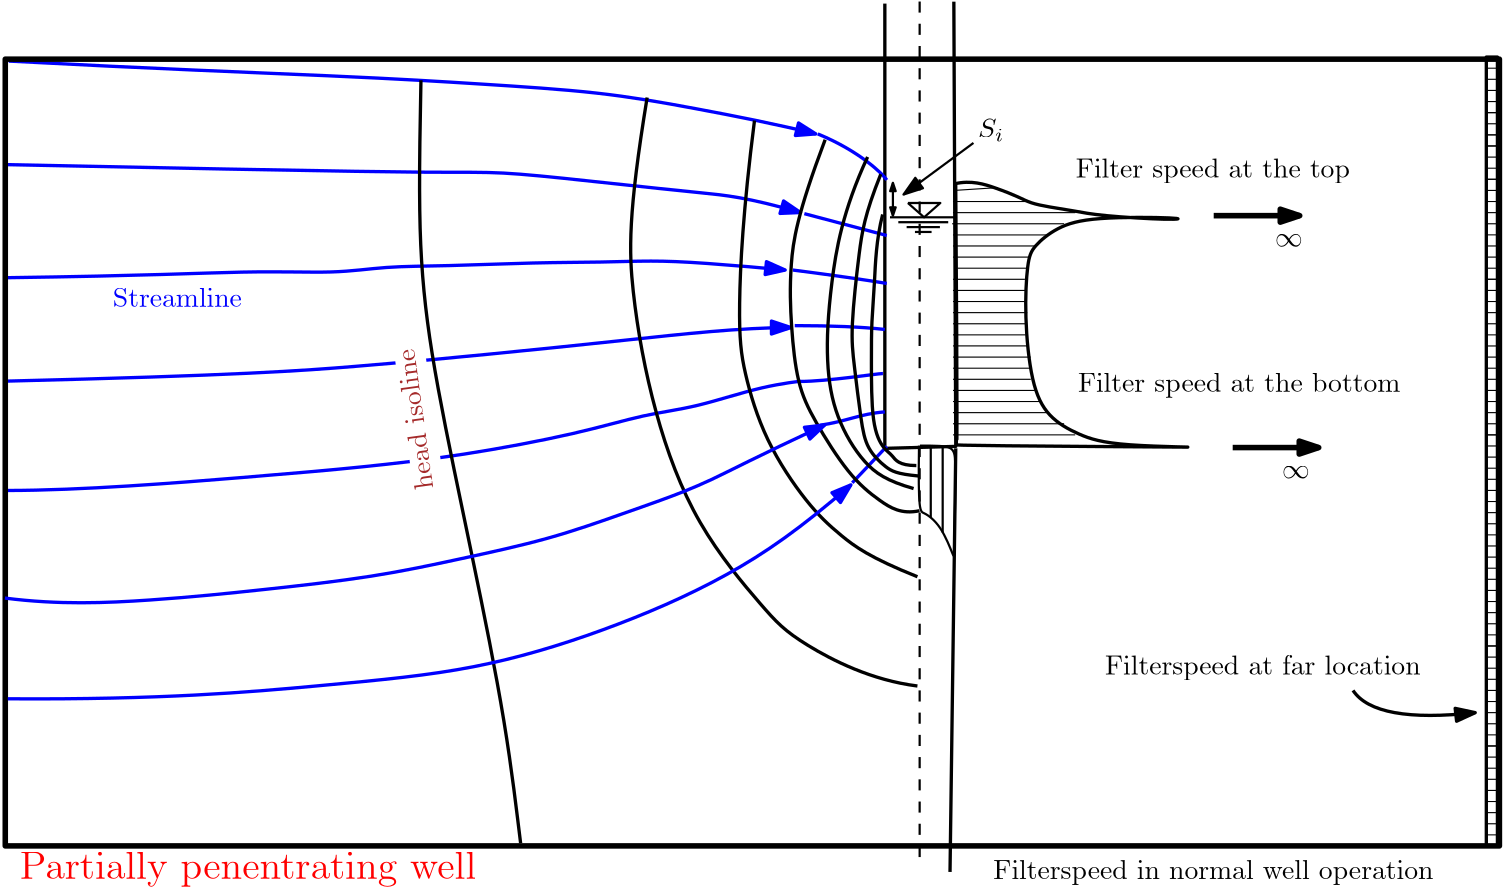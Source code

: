 <?xml version="1.0"?>
<!DOCTYPE ipe SYSTEM "ipe.dtd">
<ipe version="70218" creator="Ipe 7.2.21">
<info created="D:20201211174408" modified="D:20201217165121"/>
<ipestyle name="basic">
<symbol name="arrow/arc(spx)">
<path stroke="sym-stroke" fill="sym-stroke" pen="sym-pen">
0 0 m
-1 0.333 l
-1 -0.333 l
h
</path>
</symbol>
<symbol name="arrow/farc(spx)">
<path stroke="sym-stroke" fill="white" pen="sym-pen">
0 0 m
-1 0.333 l
-1 -0.333 l
h
</path>
</symbol>
<symbol name="arrow/ptarc(spx)">
<path stroke="sym-stroke" fill="sym-stroke" pen="sym-pen">
0 0 m
-1 0.333 l
-0.8 0 l
-1 -0.333 l
h
</path>
</symbol>
<symbol name="arrow/fptarc(spx)">
<path stroke="sym-stroke" fill="white" pen="sym-pen">
0 0 m
-1 0.333 l
-0.8 0 l
-1 -0.333 l
h
</path>
</symbol>
<symbol name="mark/circle(sx)" transformations="translations">
<path fill="sym-stroke">
0.6 0 0 0.6 0 0 e
0.4 0 0 0.4 0 0 e
</path>
</symbol>
<symbol name="mark/disk(sx)" transformations="translations">
<path fill="sym-stroke">
0.6 0 0 0.6 0 0 e
</path>
</symbol>
<symbol name="mark/fdisk(sfx)" transformations="translations">
<group>
<path fill="sym-fill">
0.5 0 0 0.5 0 0 e
</path>
<path fill="sym-stroke" fillrule="eofill">
0.6 0 0 0.6 0 0 e
0.4 0 0 0.4 0 0 e
</path>
</group>
</symbol>
<symbol name="mark/box(sx)" transformations="translations">
<path fill="sym-stroke" fillrule="eofill">
-0.6 -0.6 m
0.6 -0.6 l
0.6 0.6 l
-0.6 0.6 l
h
-0.4 -0.4 m
0.4 -0.4 l
0.4 0.4 l
-0.4 0.4 l
h
</path>
</symbol>
<symbol name="mark/square(sx)" transformations="translations">
<path fill="sym-stroke">
-0.6 -0.6 m
0.6 -0.6 l
0.6 0.6 l
-0.6 0.6 l
h
</path>
</symbol>
<symbol name="mark/fsquare(sfx)" transformations="translations">
<group>
<path fill="sym-fill">
-0.5 -0.5 m
0.5 -0.5 l
0.5 0.5 l
-0.5 0.5 l
h
</path>
<path fill="sym-stroke" fillrule="eofill">
-0.6 -0.6 m
0.6 -0.6 l
0.6 0.6 l
-0.6 0.6 l
h
-0.4 -0.4 m
0.4 -0.4 l
0.4 0.4 l
-0.4 0.4 l
h
</path>
</group>
</symbol>
<symbol name="mark/cross(sx)" transformations="translations">
<group>
<path fill="sym-stroke">
-0.43 -0.57 m
0.57 0.43 l
0.43 0.57 l
-0.57 -0.43 l
h
</path>
<path fill="sym-stroke">
-0.43 0.57 m
0.57 -0.43 l
0.43 -0.57 l
-0.57 0.43 l
h
</path>
</group>
</symbol>
<symbol name="arrow/fnormal(spx)">
<path stroke="sym-stroke" fill="white" pen="sym-pen">
0 0 m
-1 0.333 l
-1 -0.333 l
h
</path>
</symbol>
<symbol name="arrow/pointed(spx)">
<path stroke="sym-stroke" fill="sym-stroke" pen="sym-pen">
0 0 m
-1 0.333 l
-0.8 0 l
-1 -0.333 l
h
</path>
</symbol>
<symbol name="arrow/fpointed(spx)">
<path stroke="sym-stroke" fill="white" pen="sym-pen">
0 0 m
-1 0.333 l
-0.8 0 l
-1 -0.333 l
h
</path>
</symbol>
<symbol name="arrow/linear(spx)">
<path stroke="sym-stroke" pen="sym-pen">
-1 0.333 m
0 0 l
-1 -0.333 l
</path>
</symbol>
<symbol name="arrow/fdouble(spx)">
<path stroke="sym-stroke" fill="white" pen="sym-pen">
0 0 m
-1 0.333 l
-1 -0.333 l
h
-1 0 m
-2 0.333 l
-2 -0.333 l
h
</path>
</symbol>
<symbol name="arrow/double(spx)">
<path stroke="sym-stroke" fill="sym-stroke" pen="sym-pen">
0 0 m
-1 0.333 l
-1 -0.333 l
h
-1 0 m
-2 0.333 l
-2 -0.333 l
h
</path>
</symbol>
<pen name="heavier" value="0.8"/>
<pen name="fat" value="1.2"/>
<pen name="ultrafat" value="2"/>
<symbolsize name="large" value="5"/>
<symbolsize name="small" value="2"/>
<symbolsize name="tiny" value="1.1"/>
<arrowsize name="large" value="10"/>
<arrowsize name="small" value="5"/>
<arrowsize name="tiny" value="3"/>
<color name="red" value="1 0 0"/>
<color name="blue" value="0 0 1"/>
<color name="green" value="0 1 0"/>
<color name="yellow" value="1 1 0"/>
<color name="orange" value="1 0.647 0"/>
<color name="gold" value="1 0.843 0"/>
<color name="purple" value="0.627 0.125 0.941"/>
<color name="gray" value="0.745"/>
<color name="brown" value="0.647 0.165 0.165"/>
<color name="navy" value="0 0 0.502"/>
<color name="pink" value="1 0.753 0.796"/>
<color name="seagreen" value="0.18 0.545 0.341"/>
<color name="turquoise" value="0.251 0.878 0.816"/>
<color name="violet" value="0.933 0.51 0.933"/>
<color name="darkblue" value="0 0 0.545"/>
<color name="darkcyan" value="0 0.545 0.545"/>
<color name="darkgray" value="0.663"/>
<color name="darkgreen" value="0 0.392 0"/>
<color name="darkmagenta" value="0.545 0 0.545"/>
<color name="darkorange" value="1 0.549 0"/>
<color name="darkred" value="0.545 0 0"/>
<color name="lightblue" value="0.678 0.847 0.902"/>
<color name="lightcyan" value="0.878 1 1"/>
<color name="lightgray" value="0.827"/>
<color name="lightgreen" value="0.565 0.933 0.565"/>
<color name="lightyellow" value="1 1 0.878"/>
<dashstyle name="dotted" value="[1 3] 0"/>
<dashstyle name="dashed" value="[4] 0"/>
<dashstyle name="dash dotted" value="[4 2 1 2] 0"/>
<dashstyle name="dash dot dotted" value="[4 2 1 2 1 2] 0"/>
<textsize name="large" value="\large"/>
<textsize name="Large" value="\Large"/>
<textsize name="LARGE" value="\LARGE"/>
<textsize name="huge" value="\huge"/>
<textsize name="Huge" value="\Huge"/>
<textsize name="small" value="\small"/>
<textsize name="footnote" value="\footnotesize"/>
<textsize name="tiny" value="\tiny"/>
<textstyle name="center" begin="\begin{center}" end="\end{center}"/>
<textstyle name="itemize" begin="\begin{itemize}" end="\end{itemize}"/>
<textstyle name="item" begin="\begin{itemize}\item{}" end="\end{itemize}"/>
<gridsize name="4 pts" value="4"/>
<gridsize name="8 pts (~3 mm)" value="8"/>
<gridsize name="16 pts (~6 mm)" value="16"/>
<gridsize name="32 pts (~12 mm)" value="32"/>
<gridsize name="10 pts (~3.5 mm)" value="10"/>
<gridsize name="20 pts (~7 mm)" value="20"/>
<gridsize name="14 pts (~5 mm)" value="14"/>
<gridsize name="28 pts (~10 mm)" value="28"/>
<gridsize name="56 pts (~20 mm)" value="56"/>
<anglesize name="90 deg" value="90"/>
<anglesize name="60 deg" value="60"/>
<anglesize name="45 deg" value="45"/>
<anglesize name="30 deg" value="30"/>
<anglesize name="22.5 deg" value="22.5"/>
<opacity name="10%" value="0.1"/>
<opacity name="30%" value="0.3"/>
<opacity name="50%" value="0.5"/>
<opacity name="75%" value="0.75"/>
<tiling name="falling" angle="-60" step="4" width="1"/>
<tiling name="rising" angle="30" step="4" width="1"/>
</ipestyle>
<page>
<layer name="alpha"/>
<view layers="alpha" active="alpha"/>
<path layer="alpha" matrix="1 0 0 1.02056 0 -15.6918" stroke="black" pen="fat">
355.468 763.259 m
355.468 605.918 l
</path>
<path stroke="black" pen="fat">
380.311 763.949 m
381.001 603.848 l
356.158 603.158 l
</path>
<path stroke="black" dash="dashed" pen="heavier">
368 764 m
368 452 l
</path>
<path stroke="black" pen="fat">
378.931 450.647 m
381.001 603.158 l
</path>
<path stroke="blue" pen="fat" arrow="normal/normal">
40.0956 742.556 m
91.8525 739.796
166.382 737.036
210.548 734.275
253.334 731.515
285.078 725.994
316.823 719.783
330.624 716.333 c
</path>
<path stroke="blue" pen="fat">
331.315 716.333 m
346.497 710.122
354.778 701.841
356.158 699.771 c
</path>
<path stroke="blue" pen="fat" arrow="normal/normal">
38.7154 705.291 m
171.213 702.531
205.718 702.531
220.21 702.531
258.165 698.391
290.599 694.94
305.781 693.56
325.104 688.039 c
</path>
<path matrix="1 0 0 0.877859 0 83.0265" stroke="blue" pen="fat">
326.484 688.729 m
356.158 679.758 l
</path>
<path stroke="blue" pen="fat" arrow="normal/normal">
39.4055 664.576 m
89.7823 665.266
129.118 667.336
158.101 665.956
175.354 668.717
196.747 668.717
230.561 670.097
254.024 670.097
271.276 670.787
288.529 670.097
312.682 668.026
319.583 667.336 c
</path>
<path stroke="blue" pen="fat">
322.343 667.336 m
343.736 664.576
356.158 662.506 c
</path>
<path stroke="blue" pen="fat" arrow="normal/normal">
38.0253 627.311 m
122.907 629.381
169.143 632.832
212.619 636.972
260.235 641.803
303.711 646.634
321.653 646.634 c
</path>
<path stroke="blue" pen="fat">
323.033 647.324 m
343.046 647.324
355.468 645.944 c
</path>
<path stroke="blue" pen="fat">
39.4055 587.976 m
66.3191 587.976
135.328 593.497
166.382 596.257
202.957 600.397
246.433 608.679
269.206 615.579
287.149 617.65
311.992 625.931
325.104 627.311
325.104 627.311 c
</path>
<path matrix="1.03199 0 0 1.37506 -11.3486 -236.312" stroke="blue" pen="fat">
325.794 628.001 m
335.455 628.001
352.707 630.071
354.778 630.071 c
</path>
<path stroke="blue" pen="fat">
332.005 611.439 m
341.666 612.819
346.497 615.579
355.468 616.27 c
</path>
<path stroke="blue" pen="fat">
343.736 590.736 m
356.158 603.848 l
</path>
<path stroke="black" pen="fat">
188.465 735.656 m
187.775 701.841
187.775 669.407
193.296 628.691
207.098 563.823
219.52 502.404
222.97 472.04
224.35 460.999 c
</path>
<path stroke="black" pen="fat">
269.896 729.445 m
262.995 687.349
263.685 660.435
271.967 615.579
287.149 574.864
313.372 543.81
322.343 534.149
350.637 519.657
367.199 517.586 c
</path>
<path stroke="black" pen="fat">
308.541 721.164 m
304.401 688.729
302.331 648.014
304.401 631.452
311.992 605.918
327.864 582.455
338.906 572.104
349.947 563.823
367.199 556.922 c
</path>
<path matrix="1.0474 0 0 0.997828 -15.2138 1.55173" stroke="black" pen="fat">
365.819 580.385 m
359.608 579.005
352.017 583.835
341.666 592.806
329.244 613.509
323.724 625.931
321.653 646.634
320.963 668.026
323.724 687.349
333.385 714.263 c
</path>
<path stroke="black" pen="fat">
349.257 708.052 m
340.286 688.729
335.455 660.435
334.075 633.522
337.525 614.199
347.877 596.947
356.158 591.426
365.819 588.666 c
</path>
<path matrix="0.93379 0 0 1.00268 22.7129 -1.88405" stroke="black" pen="fat">
354.778 701.841 m
348.567 687.349
346.497 674.927
343.046 645.253
344.426 634.212
347.187 612.819
349.257 603.158
356.848 596.257
360.988 594.187
369.27 593.497 c
</path>
<path matrix="0.836981 0 0 1 57.1603 0" stroke="black" pen="fat">
355.468 687.349 m
352.707 678.378
352.017 661.126
350.637 648.704
350.637 636.282
350.637 610.749
356.158 602.468
359.608 601.088
362.369 596.947
369.96 596.947 c
</path>
<path stroke="black" pen="fat">
380.636 698.387 m
386.55 699.778
396.29 696.648
403.943 693.517
407.769 691.43
414.378 690.038
423.77 688.647
432.118 686.908
459.947 685.169
464.469 686.212
429.336 686.56
417.161 682.734
408.812 675.777
406.725 670.907
405.682 651.079
408.117 626.034
414.03 614.207
425.161 607.946
437.684 603.771
487.775 603.423
382.376 604.119
380.984 604.467
381.68 604.467
380.984 698.387 c
</path>
<path fill="blue">
380 696 m
396 696 l
</path>
<path fill="blue">
380 692 m
404 692 l
</path>
<path fill="blue">
380 688 m
416 688 l
</path>
<path fill="blue">
380 684 m
420 684 l
</path>
<path fill="blue">
380 680 m
412 680 l
</path>
<path fill="blue">
380 676 m
408 676 l
</path>
<path fill="blue">
380 672 m
408 672 l
</path>
<path fill="blue">
380 668 m
408 668 l
408 668 l
</path>
<path fill="blue">
408 668 m
380 668 l
380 668 l
</path>
<path fill="blue">
404 664 m
380 664 l
</path>
<path fill="blue">
408 660 m
380 660 l
</path>
<path fill="blue">
404 656 m
380 656 l
</path>
<path fill="blue">
408 652 m
380 652 l
</path>
<path fill="blue">
404 648 m
380 648 l
</path>
<path fill="blue">
380 644 m
408 644 l
</path>
<path fill="blue">
380 640 m
408 640 l
408 640 l
</path>
<path fill="blue">
380 636 m
408 636 l
</path>
<path fill="blue">
380 632 m
408 632 l
408 632 l
</path>
<path fill="blue">
380 628 m
408 628 l
</path>
<path fill="blue">
380 624 m
408 624 l
408 624 l
</path>
<path fill="blue">
408 624 m
380 624 l
</path>
<path fill="blue">
380 620 m
412 620 l
412 620 l
</path>
<path fill="blue">
380 616 m
412 616 l
</path>
<path fill="blue">
380 612 m
420 612 l
420 612 l
</path>
<path fill="blue">
380 608 m
424 608 l
</path>
<path fill="blue">
380 604 m
440 604 l
</path>
<group matrix="1 0 0 1 173.926 -124.531">
<path matrix="0.729687 0 0 0.643577 49.7376 290.841" stroke="black" pen="heavier">
192 816 m
200 808 l
208 816 l
192 816 l
</path>
<path matrix="0.748475 0 0 0.440171 45.6794 455.193" stroke="black" pen="heavier">
184 808 m
216 808 l
</path>
<path matrix="0.748475 0 0 0.440171 45.6794 455.193" stroke="black" pen="heavier">
188 804 m
212 804 l
212 804 l
</path>
<path matrix="0.748475 0 0 0.440171 45.6794 455.193" stroke="black" pen="heavier">
192 800 m
208 800 l
</path>
<path matrix="0.748475 0 0 0.440171 45.6794 455.193" stroke="black" pen="heavier">
196 796 m
204 796 l
204 796 l
</path>
</group>
<path stroke="black" pen="heavier" arrow="normal/tiny" rarrow="normal/tiny">
358.374 698.735 m
358.374 686.908 l
</path>
<text matrix="1 0 0 1 -19.6012 -134.696" transformations="translations" pos="97.1376 788.828" stroke="blue" type="label" width="46.52" height="6.918" depth="0" valign="baseline">Streamline</text>
<text matrix="1 0 0 1 27.1402 -67.8504" transformations="translations" pos="361.852 782.915" stroke="black" type="label" width="9.426" height="6.812" depth="1.49" valign="baseline" style="math">S_i</text>
<text matrix="1 0 0 1 -21.109 -78.4049" transformations="translations" pos="445.337 779.088" stroke="black" type="label" width="98.741" height="6.926" depth="1.93" valign="baseline">Filter speed at the top</text>
<text matrix="1 0 0 1 23.1194 -174.401" transformations="translations" pos="401.855 797.872" stroke="black" type="label" width="116.176" height="6.926" depth="1.93" valign="baseline">Filter speed at the bottom</text>
<text matrix="1 0 0 1 130.97 -278.92" transformations="translations" pos="303.761 800.655" stroke="black" type="label" width="113.713" height="6.926" depth="1.93" valign="baseline">Filterspeed at far location</text>
<path stroke="black" pen="heavier">
367.766 604.119 m
367.418 580.117
368.81 580.813
375.767 575.595
380.636 563.073
380.289 564.464
381.332 604.119
379.941 604.119
368.114 604.119 c
</path>
<path matrix="2.11077 0 0 1.07202 -413.207 -43.4995" stroke="black" pen="heavier">
372 604 m
372 580 l
</path>
<path matrix="-0.14129 0 0 1.09585 429.415 -58.4048" stroke="black" pen="heavier">
376 604 m
376 576 l
</path>
<path stroke="black" pen="ultrafat" arrow="normal/normal">
473.861 686.908 m
504.819 686.908 l
</path>
<path matrix="1 0 0 1 6.83549 -83.4846" stroke="black" pen="ultrafat" arrow="normal/normal">
473.861 686.908 m
504.819 686.908 l
</path>
<text matrix="1 0 0 1 425.196 -89.462" transformations="translations" pos="70.7009 765.174" stroke="black" type="label" width="9.963" height="4.289" depth="0" valign="baseline" style="math">\infty</text>
<text matrix="1 0 0 1 -61.8192 47.244" transformations="translations" pos="105.834 400.974" stroke="red" type="label" width="164.466" height="9.962" depth="2.79" valign="baseline" size="Large">Partially penentrating well</text>
<text matrix="1 0 0 1 100.519 62.8244" transformations="translations" pos="294.021 385.321" stroke="black" type="label" width="158.572" height="6.926" depth="1.93" valign="baseline">Filterspeed in normal well operation</text>
<path matrix="1.05962 0 0 1.00268 -2.31477 -1.99524" stroke="black" pen="ultrafat">
38.8222 743.249 m
38.8222 460.79 l
546.444 460.79 l
546.444 743.249 l
h
</path>
<path matrix="1.00908 0 0 1 -0.494953 2.51298" stroke="blue" pen="fat" arrow="normal/normal">
38.8222 546.734 m
57.9209 544.221
92.5999 545.729
131.3 549.75
171.005 554.273
201.161 560.807
233.327 567.843
259.964 577.392
271.524 581.413
290.12 588.45
305.7 596.994
331.333 609.056 c
</path>
<path stroke="black">
380.587 696.005 m
396.168 697.01 l
</path>
<path matrix="1.1157 0 0 -0.854436 -43.9658 1283.27" stroke="black">
380 692 m
404 692 l
</path>
<path stroke="black">
380 688 m
420 688 l
424 688 l
</path>
<path matrix="1.11984 0 0 -1.85218 -50.3329 1950.89" stroke="black">
384 684 m
420 684 l
</path>
<path matrix="0.955883 0 0 -13.9075 16.7644 10137.07" stroke="black">
380 680 m
416 680 l
</path>
<path stroke="black">
380 672 m
408 672 l
</path>
<path matrix="0.928573 0 0 1 27.1424 0" stroke="black">
380 676 m
412 676 l
</path>
<path matrix="1.05483 0 0 -0.559164 -23.4341 1041.52" stroke="black">
384 668 m
408 668 l
</path>
<path matrix="0.925001 0 0 1 28.4994 0" stroke="black">
380 664 m
408 664 l
</path>
<path matrix="0.93671 0 0 1 24.0502 0" stroke="black">
380 660 m
408 660 l
</path>
<path matrix="0.93671 0 0 1 24.0502 0" stroke="black">
380 656 m
408 656 l
</path>
<path matrix="0.95484 0 0 0.458684 17.1609 352.938" stroke="black">
380 652 m
408 652 l
</path>
<path matrix="0.949368 0 0 0.36635 19.2401 410.605" stroke="black">
380 648 m
408 648 l
</path>
<path matrix="0.934395 0 0 1 24.93 0" stroke="black">
380 644 m
408 644 l
</path>
<path matrix="0.955976 0 0 -24.1387 16.7292 16088.8" stroke="black">
380 640 m
408 640 l
</path>
<path stroke="black">
380 636 m
408 636 l
</path>
<path stroke="black">
380 632 m
408 632 l
408 632 l
</path>
<path stroke="black">
380 628 m
408 628 l
</path>
<path matrix="0.92083 0 0 -2.19403 30.0846 1993.07" stroke="black">
380 624 m
412 624 l
412 624 l
</path>
<path stroke="black">
380 620 m
412 620 l
</path>
<path matrix="1.05149 0 0 1 -19.5673 0" stroke="black">
380 616 m
412 616 l
</path>
<path stroke="black">
380 612 m
420 612 l
</path>
<path stroke="black">
380 608 m
424 608 l
</path>
<text matrix="1 0 0 1 427.709 -172.893" transformations="translations" pos="70.7009 765.174" stroke="black" type="label" width="9.963" height="4.289" depth="0" valign="baseline" style="math">\infty</text>
<path matrix="0.87931 0 0 0.972973 46.7518 19.2728" stroke="black" fill="white" pen="heavier" rarrow="normal/normal">
358.724 693.995 m
387.372 713.093 l
</path>
<path matrix="1.03892 0 0 0.985646 -0.0266469 18.5138" stroke="blue" pen="fat" arrow="normal/normal">
38.2718 501.669 m
91.8704 501.291
152.263 506.953
200.2 511.86
244.362 525.826
288.524 545.831
313.059 563.949
330.422 579.802 c
</path>
<path matrix="-0.0940743 0.651402 -0.446628 -0.0579944 551.334 545.245" fill="white">
133.059 789.488 m
133.059 764.861 l
220.008 764.861 l
220.008 789.488 l
h
</path>
<text matrix="-0.135674 0.990753 -0.990753 -0.135674 991.141 487.038" pos="209.146 777.001" stroke="brown" type="label" width="50.976" height="6.918" depth="0" valign="baseline">head isoline</text>
<path stroke="black" pen="fat">
576 744 m
576 460 l
572 460 l
572 744 l
h
</path>
<path stroke="black">
572 740 m
576 740 l
</path>
<path stroke="black">
572 736 m
576 736 l
</path>
<path stroke="black">
572 732 m
576 732 l
</path>
<path stroke="black">
572 728 m
576 728 l
</path>
<path stroke="black">
572 724 m
576 724 l
</path>
<path matrix="1 0 0 1 0 -12" stroke="black">
572 740 m
576 740 l
</path>
<path matrix="1 0 0 1 0 -12" stroke="black">
572 736 m
576 736 l
</path>
<path matrix="1 0 0 1 0 -12" stroke="black">
572 732 m
576 732 l
</path>
<path matrix="1 0 0 1 0 -12" stroke="black">
572 728 m
576 728 l
</path>
<path matrix="1 0 0 1 0 -12" stroke="black">
572 724 m
576 724 l
</path>
<path matrix="1 0 0 1 0 -24" stroke="black">
572 740 m
576 740 l
</path>
<path matrix="1 0 0 1 0 -24" stroke="black">
572 736 m
576 736 l
</path>
<path matrix="1 0 0 1 0 -24" stroke="black">
572 732 m
576 732 l
</path>
<path matrix="1 0 0 1 0 -24" stroke="black">
572 728 m
576 728 l
</path>
<path matrix="1 0 0 1 0 -24" stroke="black">
572 724 m
576 724 l
</path>
<path matrix="1 0 0 1 0 -40" stroke="black">
572 740 m
576 740 l
</path>
<path matrix="1 0 0 1 0 -40" stroke="black">
572 736 m
576 736 l
</path>
<path matrix="1 0 0 1 0 -40" stroke="black">
572 732 m
576 732 l
</path>
<path matrix="1 0 0 1 0 -40" stroke="black">
572 728 m
576 728 l
</path>
<path matrix="1 0 0 1 0 -40" stroke="black">
572 724 m
576 724 l
</path>
<path matrix="1 0 0 1 0 -60" stroke="black">
572 740 m
576 740 l
</path>
<path matrix="1 0 0 1 0 -60" stroke="black">
572 736 m
576 736 l
</path>
<path matrix="1 0 0 1 0 -60" stroke="black">
572 732 m
576 732 l
</path>
<path matrix="1 0 0 1 0 -60" stroke="black">
572 728 m
576 728 l
</path>
<path matrix="1 0 0 1 0 -60" stroke="black">
572 724 m
576 724 l
</path>
<path matrix="1 0 0 1 0 -76" stroke="black">
572 740 m
576 740 l
</path>
<path matrix="1 0 0 1 0 -76" stroke="black">
572 736 m
576 736 l
</path>
<path matrix="1 0 0 1 0 -76" stroke="black">
572 732 m
576 732 l
</path>
<path matrix="1 0 0 1 0 -76" stroke="black">
572 728 m
576 728 l
</path>
<path matrix="1 0 0 1 0 -76" stroke="black">
572 724 m
576 724 l
</path>
<path matrix="1 0 0 1 0 -96" stroke="black">
572 740 m
576 740 l
</path>
<path matrix="1 0 0 1 0 -96" stroke="black">
572 736 m
576 736 l
</path>
<path matrix="1 0 0 1 0 -96" stroke="black">
572 732 m
576 732 l
</path>
<path matrix="1 0 0 1 0 -96" stroke="black">
572 728 m
576 728 l
</path>
<path matrix="1 0 0 1 0 -96" stroke="black">
572 724 m
576 724 l
</path>
<path matrix="1 0 0 1 0 -116" stroke="black">
572 740 m
576 740 l
</path>
<path matrix="1 0 0 1 0 -116" stroke="black">
572 736 m
576 736 l
</path>
<path matrix="1 0 0 1 0 -116" stroke="black">
572 732 m
576 732 l
</path>
<path matrix="1 0 0 1 0 -116" stroke="black">
572 728 m
576 728 l
</path>
<path matrix="1 0 0 1 0 -116" stroke="black">
572 724 m
576 724 l
</path>
<path matrix="1 0 0 1 0 -132" stroke="black">
572 740 m
576 740 l
</path>
<path matrix="1 0 0 1 0 -132" stroke="black">
572 736 m
576 736 l
</path>
<path matrix="1 0 0 1 0 -132" stroke="black">
572 732 m
576 732 l
</path>
<path matrix="1 0 0 1 0 -132" stroke="black">
572 728 m
576 728 l
</path>
<path matrix="1 0 0 1 0 -132" stroke="black">
572 724 m
576 724 l
</path>
<path matrix="1 0 0 1 0 -152" stroke="black">
572 740 m
576 740 l
</path>
<path matrix="1 0 0 1 0 -152" stroke="black">
572 736 m
576 736 l
</path>
<path matrix="1 0 0 1 0 -152" stroke="black">
572 732 m
576 732 l
</path>
<path matrix="1 0 0 1 0 -152" stroke="black">
572 728 m
576 728 l
</path>
<path matrix="1 0 0 1 0 -152" stroke="black">
572 724 m
576 724 l
</path>
<path matrix="1 0 0 1 0 -172" stroke="black">
572 740 m
576 740 l
</path>
<path matrix="1 0 0 1 0 -172" stroke="black">
572 736 m
576 736 l
</path>
<path matrix="1 0 0 1 0 -172" stroke="black">
572 732 m
576 732 l
</path>
<path matrix="1 0 0 1 0 -172" stroke="black">
572 728 m
576 728 l
</path>
<path matrix="1 0 0 1 0 -172" stroke="black">
572 724 m
576 724 l
</path>
<path matrix="1 0 0 1 0 -192" stroke="black">
572 740 m
576 740 l
</path>
<path matrix="1 0 0 1 0 -192" stroke="black">
572 736 m
576 736 l
</path>
<path matrix="1 0 0 1 0 -192" stroke="black">
572 732 m
576 732 l
</path>
<path matrix="1 0 0 1 0 -192" stroke="black">
572 728 m
576 728 l
</path>
<path matrix="1 0 0 1 0 -192" stroke="black">
572 724 m
576 724 l
</path>
<path matrix="1 0 0 1 0 -208" stroke="black">
572 740 m
576 740 l
</path>
<path matrix="1 0 0 1 0 -208" stroke="black">
572 736 m
576 736 l
</path>
<path matrix="1 0 0 1 0 -208" stroke="black">
572 732 m
576 732 l
</path>
<path matrix="1 0 0 1 0 -208" stroke="black">
572 728 m
576 728 l
</path>
<path matrix="1 0 0 1 0 -208" stroke="black">
572 724 m
576 724 l
</path>
<path matrix="1 0 0 1 0 -228" stroke="black">
572 740 m
576 740 l
</path>
<path matrix="1 0 0 1 0 -228" stroke="black">
572 736 m
576 736 l
</path>
<path matrix="1 0 0 1 0 -228" stroke="black">
572 732 m
576 732 l
</path>
<path matrix="1 0 0 1 0 -228" stroke="black">
572 728 m
576 728 l
</path>
<path matrix="1 0 0 1 0 -228" stroke="black">
572 724 m
576 724 l
</path>
<path matrix="1 0 0 1 0 -244" stroke="black">
572 740 m
576 740 l
</path>
<path matrix="1 0 0 1 0 -244" stroke="black">
572 736 m
576 736 l
</path>
<path matrix="1 0 0 1 0 -244" stroke="black">
572 732 m
576 732 l
</path>
<path matrix="1 0 0 1 0 -244" stroke="black">
572 728 m
576 728 l
</path>
<path matrix="1 0 0 1 0 -244" stroke="black">
572 724 m
576 724 l
</path>
<path matrix="1 0 0 1 0 -264" stroke="black">
572 740 m
576 740 l
</path>
<path matrix="1 0 0 1 0 -264" stroke="black">
572 736 m
576 736 l
</path>
<path matrix="1 0 0 1 0 -264" stroke="black">
572 732 m
576 732 l
</path>
<path matrix="1 0 0 1 0 -264" stroke="black">
572 728 m
576 728 l
</path>
<path matrix="1 0 0 1 0 -264" stroke="black">
572 724 m
576 724 l
</path>
<path stroke="black" pen="fat" arrow="normal/normal">
524 516 m
532 504
568 508 c
</path>
</page>
</ipe>
